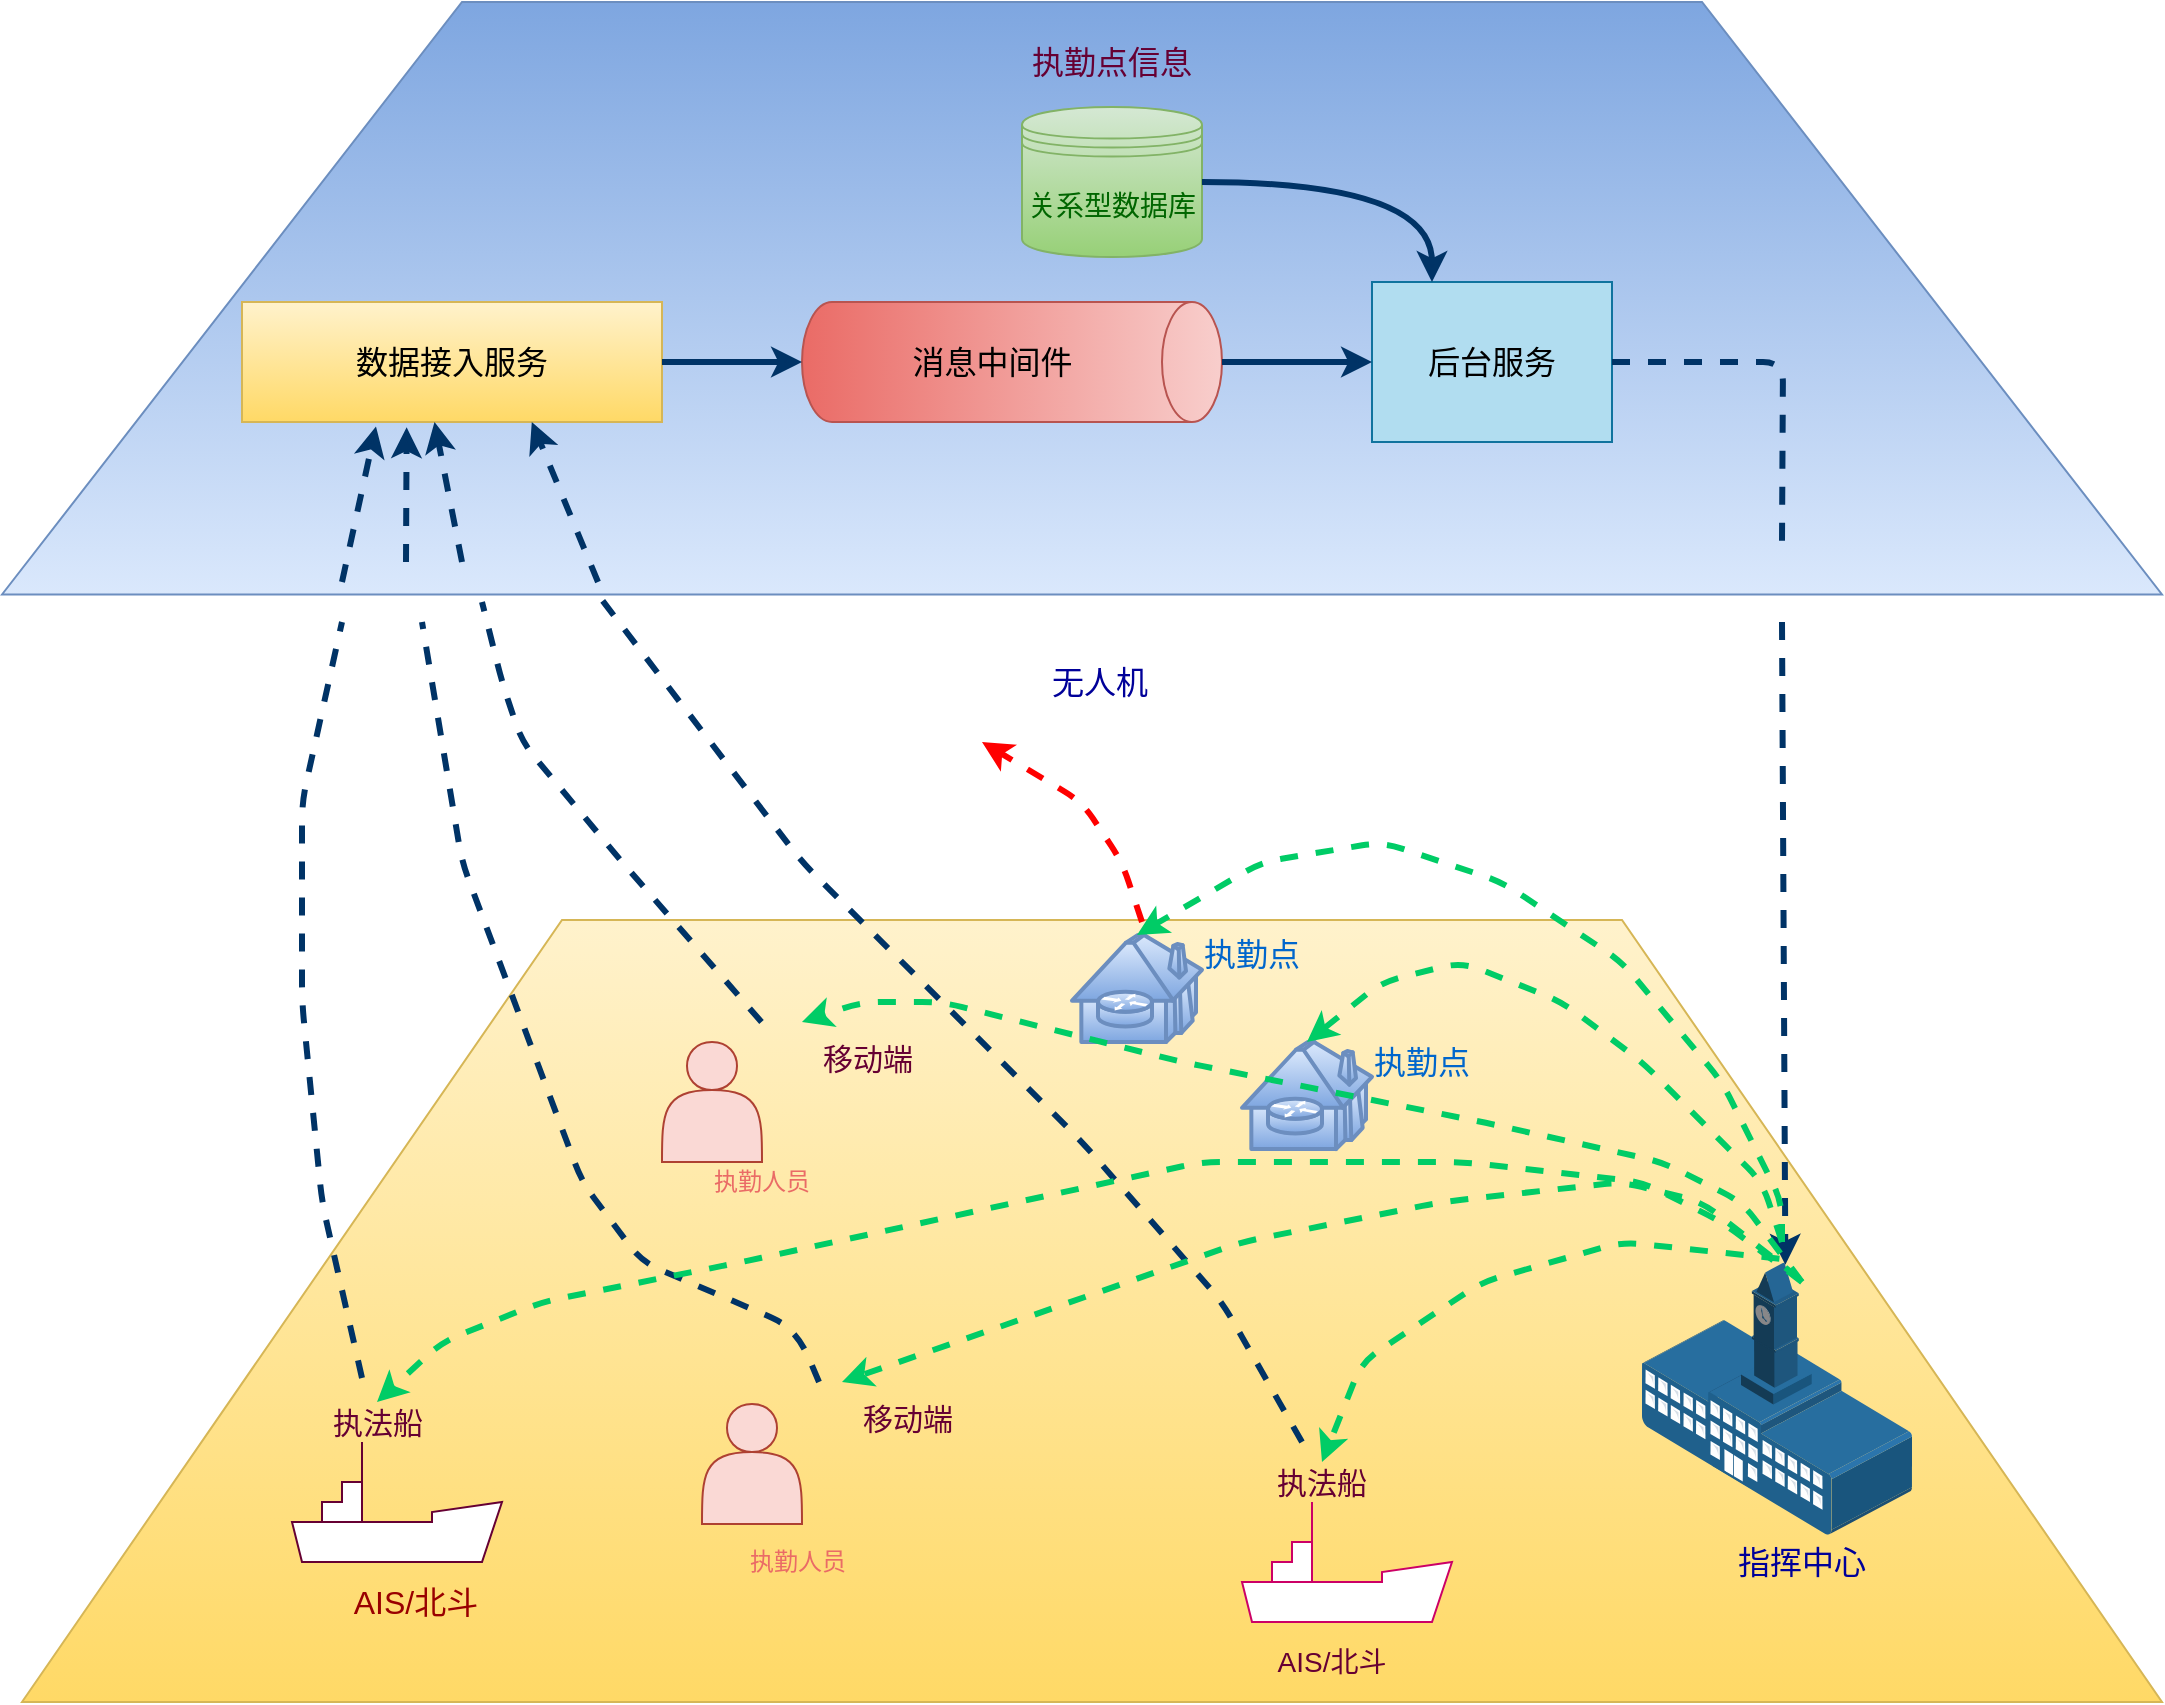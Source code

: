 <mxfile version="14.8.4" type="github">
  <diagram id="prtHgNgQTEPvFCAcTncT" name="Page-1">
    <mxGraphModel dx="1128" dy="1170" grid="1" gridSize="10" guides="1" tooltips="1" connect="1" arrows="1" fold="1" page="1" pageScale="1" pageWidth="827" pageHeight="1169" math="0" shadow="0">
      <root>
        <mxCell id="0" />
        <mxCell id="1" parent="0" />
        <mxCell id="DmJhWEfxrVPuvcuLkCye-24" value="" style="shape=trapezoid;perimeter=trapezoidPerimeter;whiteSpace=wrap;html=1;fixedSize=1;fontSize=14;size=230;fillColor=#dae8fc;strokeColor=#6c8ebf;gradientColor=#7ea6e0;gradientDirection=north;" vertex="1" parent="1">
          <mxGeometry x="830" y="710" width="1080" height="296.25" as="geometry" />
        </mxCell>
        <mxCell id="DmJhWEfxrVPuvcuLkCye-23" value="" style="shape=trapezoid;perimeter=trapezoidPerimeter;whiteSpace=wrap;html=1;fixedSize=1;fontSize=14;size=270;fillColor=#fff2cc;strokeColor=#d6b656;gradientColor=#ffd966;" vertex="1" parent="1">
          <mxGeometry x="840" y="1169" width="1070" height="391" as="geometry" />
        </mxCell>
        <mxCell id="DmJhWEfxrVPuvcuLkCye-19" value="" style="verticalLabelPosition=bottom;outlineConnect=0;align=center;dashed=0;html=1;verticalAlign=top;shape=mxgraph.pid.misc.ship;strokeColor=#660033;" vertex="1" parent="1">
          <mxGeometry x="975" y="1430" width="105" height="60" as="geometry" />
        </mxCell>
        <mxCell id="DmJhWEfxrVPuvcuLkCye-2" value="关系型数据库" style="shape=datastore;whiteSpace=wrap;html=1;fillColor=#d5e8d4;strokeColor=#82b366;gradientColor=#97d077;fontColor=#006600;fontSize=14;" vertex="1" parent="1">
          <mxGeometry x="1340" y="762.5" width="90" height="75" as="geometry" />
        </mxCell>
        <mxCell id="DmJhWEfxrVPuvcuLkCye-4" value="" style="verticalLabelPosition=bottom;outlineConnect=0;align=center;dashed=0;html=1;verticalAlign=top;shape=mxgraph.pid.misc.ship;strokeColor=#CC0066;" vertex="1" parent="1">
          <mxGeometry x="1450" y="1460" width="105" height="60" as="geometry" />
        </mxCell>
        <mxCell id="DmJhWEfxrVPuvcuLkCye-5" value="执勤点信息" style="text;html=1;strokeColor=none;fillColor=none;align=center;verticalAlign=middle;whiteSpace=wrap;rounded=0;fontSize=16;fontColor=#660033;" vertex="1" parent="1">
          <mxGeometry x="1340" y="730" width="90" height="20" as="geometry" />
        </mxCell>
        <mxCell id="DmJhWEfxrVPuvcuLkCye-15" value="数据接入服务" style="rounded=0;whiteSpace=wrap;html=1;fontSize=16;fillColor=#fff2cc;strokeColor=#d6b656;gradientDirection=south;gradientColor=#ffd966;" vertex="1" parent="1">
          <mxGeometry x="950" y="860" width="210" height="60" as="geometry" />
        </mxCell>
        <mxCell id="DmJhWEfxrVPuvcuLkCye-16" value="执法船" style="text;html=1;strokeColor=none;fillColor=none;align=center;verticalAlign=middle;whiteSpace=wrap;rounded=0;fontSize=15;fontColor=#660033;" vertex="1" parent="1">
          <mxGeometry x="992.5" y="1410" width="50" height="20" as="geometry" />
        </mxCell>
        <mxCell id="DmJhWEfxrVPuvcuLkCye-17" value="AIS/北斗" style="text;html=1;strokeColor=none;fillColor=none;align=center;verticalAlign=middle;whiteSpace=wrap;rounded=0;fontSize=16;fontColor=#990000;" vertex="1" parent="1">
          <mxGeometry x="992.5" y="1500" width="87.5" height="20" as="geometry" />
        </mxCell>
        <mxCell id="DmJhWEfxrVPuvcuLkCye-21" value="&amp;nbsp;消息中间件" style="shape=cylinder3;whiteSpace=wrap;html=1;boundedLbl=1;backgroundOutline=1;size=15;fontSize=16;strokeColor=#b85450;gradientColor=#ea6b66;direction=south;fillColor=#f8cecc;rotation=0;" vertex="1" parent="1">
          <mxGeometry x="1230" y="860" width="210" height="60" as="geometry" />
        </mxCell>
        <mxCell id="DmJhWEfxrVPuvcuLkCye-27" value="AIS/北斗" style="text;html=1;strokeColor=none;fillColor=none;align=center;verticalAlign=middle;whiteSpace=wrap;rounded=0;fontSize=14;fontColor=#660033;" vertex="1" parent="1">
          <mxGeometry x="1465" y="1530" width="60" height="20" as="geometry" />
        </mxCell>
        <mxCell id="DmJhWEfxrVPuvcuLkCye-28" value="执法船" style="text;html=1;strokeColor=none;fillColor=none;align=center;verticalAlign=middle;whiteSpace=wrap;rounded=0;fontSize=15;fontColor=#660033;" vertex="1" parent="1">
          <mxGeometry x="1465" y="1440" width="50" height="20" as="geometry" />
        </mxCell>
        <mxCell id="DmJhWEfxrVPuvcuLkCye-37" value="" style="group" vertex="1" connectable="0" parent="1">
          <mxGeometry x="1180" y="1400" width="127.5" height="100" as="geometry" />
        </mxCell>
        <mxCell id="DmJhWEfxrVPuvcuLkCye-38" value="执勤人员" style="text;html=1;strokeColor=none;fillColor=none;align=center;verticalAlign=middle;whiteSpace=wrap;rounded=0;fontColor=#EA6B66;" vertex="1" parent="DmJhWEfxrVPuvcuLkCye-37">
          <mxGeometry x="17.5" y="80" width="60" height="20" as="geometry" />
        </mxCell>
        <mxCell id="DmJhWEfxrVPuvcuLkCye-40" value="移动端" style="text;html=1;strokeColor=none;fillColor=none;align=center;verticalAlign=middle;whiteSpace=wrap;rounded=0;fontSize=15;fontColor=#660033;" vertex="1" parent="DmJhWEfxrVPuvcuLkCye-37">
          <mxGeometry x="77.5" y="7.5" width="50" height="20" as="geometry" />
        </mxCell>
        <mxCell id="DmJhWEfxrVPuvcuLkCye-41" value="" style="shape=actor;whiteSpace=wrap;html=1;fillColor=#fad9d5;strokeColor=#ae4132;" vertex="1" parent="DmJhWEfxrVPuvcuLkCye-37">
          <mxGeometry y="11" width="50" height="60" as="geometry" />
        </mxCell>
        <mxCell id="DmJhWEfxrVPuvcuLkCye-42" value="" style="shape=image;html=1;verticalAlign=top;verticalLabelPosition=bottom;labelBackgroundColor=#ffffff;imageAspect=0;aspect=fixed;image=https://cdn2.iconfinder.com/data/icons/kitchen-appliances-computers-and-electronics/32/Appliances-06-128.png;gradientColor=#ffffff;fontColor=#EA6B66;" vertex="1" parent="DmJhWEfxrVPuvcuLkCye-37">
          <mxGeometry x="41" width="35" height="35" as="geometry" />
        </mxCell>
        <mxCell id="DmJhWEfxrVPuvcuLkCye-46" value="" style="points=[];aspect=fixed;html=1;align=center;shadow=0;dashed=0;image;image=img/lib/allied_telesis/buildings/School_Building.svg;fontSize=14;fontColor=#0F0C0E;strokeColor=#CC0066;fillColor=none;gradientColor=#ffffff;" vertex="1" parent="1">
          <mxGeometry x="1650" y="1340" width="135" height="136.47" as="geometry" />
        </mxCell>
        <mxCell id="DmJhWEfxrVPuvcuLkCye-49" value="后台服务" style="rounded=0;whiteSpace=wrap;html=1;fontSize=16;strokeColor=#10739e;fillColor=#b1ddf0;" vertex="1" parent="1">
          <mxGeometry x="1515" y="850" width="120" height="80" as="geometry" />
        </mxCell>
        <mxCell id="DmJhWEfxrVPuvcuLkCye-55" value="" style="shape=image;html=1;verticalAlign=top;verticalLabelPosition=bottom;labelBackgroundColor=#ffffff;imageAspect=0;aspect=fixed;image=https://cdn1.iconfinder.com/data/icons/innovation-technology-2/512/tech_0011-128.png;fontSize=16;fontColor=#0F0C0E;strokeColor=#CC0066;fillColor=none;gradientColor=#ffffff;" vertex="1" parent="1">
          <mxGeometry x="1220" y="1000" width="128" height="128" as="geometry" />
        </mxCell>
        <mxCell id="DmJhWEfxrVPuvcuLkCye-62" value="" style="endArrow=none;html=1;dashed=1;fontSize=16;fontColor=#0F0C0E;strokeColor=#003366;strokeWidth=3;" edge="1" parent="1">
          <mxGeometry width="50" height="50" relative="1" as="geometry">
            <mxPoint x="1010" y="1398" as="sourcePoint" />
            <mxPoint x="1000" y="1020" as="targetPoint" />
            <Array as="points">
              <mxPoint x="990" y="1310" />
              <mxPoint x="980" y="1210" />
              <mxPoint x="980" y="1110" />
            </Array>
          </mxGeometry>
        </mxCell>
        <mxCell id="DmJhWEfxrVPuvcuLkCye-63" value="" style="endArrow=classic;html=1;dashed=1;fontSize=16;fontColor=#0F0C0E;strokeColor=#003366;strokeWidth=3;entryX=0.319;entryY=1.037;entryDx=0;entryDy=0;entryPerimeter=0;" edge="1" parent="1" target="DmJhWEfxrVPuvcuLkCye-15">
          <mxGeometry width="50" height="50" relative="1" as="geometry">
            <mxPoint x="1000" y="1000" as="sourcePoint" />
            <mxPoint x="970" y="1050" as="targetPoint" />
          </mxGeometry>
        </mxCell>
        <mxCell id="DmJhWEfxrVPuvcuLkCye-64" value="" style="endArrow=none;html=1;dashed=1;fontSize=16;fontColor=#0F0C0E;strokeColor=#003366;strokeWidth=3;" edge="1" parent="1">
          <mxGeometry width="50" height="50" relative="1" as="geometry">
            <mxPoint x="1480" y="1430" as="sourcePoint" />
            <mxPoint x="1130" y="1009" as="targetPoint" />
            <Array as="points">
              <mxPoint x="1440" y="1360" />
              <mxPoint x="1370" y="1280" />
              <mxPoint x="1230" y="1140" />
            </Array>
          </mxGeometry>
        </mxCell>
        <mxCell id="DmJhWEfxrVPuvcuLkCye-65" value="" style="endArrow=classic;html=1;dashed=1;fontSize=16;fontColor=#0F0C0E;strokeColor=#003366;strokeWidth=3;entryX=0.69;entryY=1;entryDx=0;entryDy=0;entryPerimeter=0;" edge="1" parent="1" target="DmJhWEfxrVPuvcuLkCye-15">
          <mxGeometry width="50" height="50" relative="1" as="geometry">
            <mxPoint x="1128" y="1000" as="sourcePoint" />
            <mxPoint x="1104" y="930" as="targetPoint" />
          </mxGeometry>
        </mxCell>
        <mxCell id="DmJhWEfxrVPuvcuLkCye-66" value="" style="endArrow=none;html=1;dashed=1;fontSize=16;fontColor=#0F0C0E;strokeColor=#003366;strokeWidth=3;exitX=0.25;exitY=0;exitDx=0;exitDy=0;" edge="1" parent="1" source="DmJhWEfxrVPuvcuLkCye-8">
          <mxGeometry width="50" height="50" relative="1" as="geometry">
            <mxPoint x="1190" y="1220" as="sourcePoint" />
            <mxPoint x="1070" y="1010" as="targetPoint" />
            <Array as="points">
              <mxPoint x="1140" y="1140" />
              <mxPoint x="1090" y="1080" />
              <mxPoint x="1080" y="1050" />
            </Array>
          </mxGeometry>
        </mxCell>
        <mxCell id="DmJhWEfxrVPuvcuLkCye-68" value="" style="endArrow=classic;html=1;dashed=1;fontSize=16;fontColor=#0F0C0E;strokeColor=#003366;strokeWidth=3;" edge="1" parent="1">
          <mxGeometry width="50" height="50" relative="1" as="geometry">
            <mxPoint x="1060" y="990" as="sourcePoint" />
            <mxPoint x="1046.25" y="920" as="targetPoint" />
            <Array as="points" />
          </mxGeometry>
        </mxCell>
        <mxCell id="DmJhWEfxrVPuvcuLkCye-72" value="" style="endArrow=none;html=1;dashed=1;fontSize=16;fontColor=#0F0C0E;strokeColor=#003366;strokeWidth=3;exitX=0.5;exitY=0;exitDx=0;exitDy=0;" edge="1" parent="1" source="DmJhWEfxrVPuvcuLkCye-42">
          <mxGeometry width="50" height="50" relative="1" as="geometry">
            <mxPoint x="900" y="1130" as="sourcePoint" />
            <mxPoint x="1040" y="1020" as="targetPoint" />
            <Array as="points">
              <mxPoint x="1230" y="1380" />
              <mxPoint x="1220" y="1370" />
              <mxPoint x="1150" y="1340" />
              <mxPoint x="1120" y="1300" />
              <mxPoint x="1060" y="1140" />
            </Array>
          </mxGeometry>
        </mxCell>
        <mxCell id="DmJhWEfxrVPuvcuLkCye-73" value="" style="endArrow=classic;html=1;dashed=1;fontSize=16;fontColor=#0F0C0E;strokeColor=#003366;strokeWidth=3;entryX=0.392;entryY=1.044;entryDx=0;entryDy=0;entryPerimeter=0;" edge="1" parent="1" target="DmJhWEfxrVPuvcuLkCye-15">
          <mxGeometry width="50" height="50" relative="1" as="geometry">
            <mxPoint x="1032" y="990" as="sourcePoint" />
            <mxPoint x="960" y="1060" as="targetPoint" />
          </mxGeometry>
        </mxCell>
        <mxCell id="DmJhWEfxrVPuvcuLkCye-75" value="" style="endArrow=classic;html=1;fontSize=16;fontColor=#0F0C0E;strokeColor=#003366;strokeWidth=3;entryX=0.5;entryY=1;entryDx=0;entryDy=0;entryPerimeter=0;exitX=1;exitY=0.5;exitDx=0;exitDy=0;" edge="1" parent="1" source="DmJhWEfxrVPuvcuLkCye-15" target="DmJhWEfxrVPuvcuLkCye-21">
          <mxGeometry width="50" height="50" relative="1" as="geometry">
            <mxPoint x="850" y="1110" as="sourcePoint" />
            <mxPoint x="900" y="1060" as="targetPoint" />
          </mxGeometry>
        </mxCell>
        <mxCell id="DmJhWEfxrVPuvcuLkCye-76" value="" style="endArrow=classic;html=1;fontSize=16;fontColor=#0F0C0E;strokeColor=#003366;strokeWidth=3;entryX=0;entryY=0.5;entryDx=0;entryDy=0;exitX=0.5;exitY=0;exitDx=0;exitDy=0;exitPerimeter=0;" edge="1" parent="1" source="DmJhWEfxrVPuvcuLkCye-21" target="DmJhWEfxrVPuvcuLkCye-49">
          <mxGeometry width="50" height="50" relative="1" as="geometry">
            <mxPoint x="880" y="1140" as="sourcePoint" />
            <mxPoint x="930" y="1090" as="targetPoint" />
          </mxGeometry>
        </mxCell>
        <mxCell id="DmJhWEfxrVPuvcuLkCye-78" value="" style="endArrow=classic;html=1;fontSize=16;fontColor=#0F0C0E;strokeColor=#003366;strokeWidth=3;entryX=0.25;entryY=0;entryDx=0;entryDy=0;edgeStyle=orthogonalEdgeStyle;curved=1;" edge="1" parent="1" source="DmJhWEfxrVPuvcuLkCye-2" target="DmJhWEfxrVPuvcuLkCye-49">
          <mxGeometry width="50" height="50" relative="1" as="geometry">
            <mxPoint x="1760" y="800" as="sourcePoint" />
            <mxPoint x="1810" y="750" as="targetPoint" />
          </mxGeometry>
        </mxCell>
        <mxCell id="DmJhWEfxrVPuvcuLkCye-82" value="" style="shape=mxgraph.cisco.buildings.telecommuter_house;html=1;pointerEvents=1;dashed=0;fillColor=#dae8fc;strokeColor=#6c8ebf;strokeWidth=2;verticalLabelPosition=bottom;verticalAlign=top;align=center;outlineConnect=0;fontSize=16;gradientColor=#7ea6e0;" vertex="1" parent="1">
          <mxGeometry x="1450" y="1230" width="65" height="53.53" as="geometry" />
        </mxCell>
        <mxCell id="DmJhWEfxrVPuvcuLkCye-83" value="" style="shape=mxgraph.cisco.buildings.telecommuter_house;html=1;pointerEvents=1;dashed=0;fillColor=#dae8fc;strokeColor=#6c8ebf;strokeWidth=2;verticalLabelPosition=bottom;verticalAlign=top;align=center;outlineConnect=0;fontSize=16;gradientColor=#7ea6e0;" vertex="1" parent="1">
          <mxGeometry x="1365" y="1176.47" width="65" height="53.53" as="geometry" />
        </mxCell>
        <mxCell id="DmJhWEfxrVPuvcuLkCye-84" value="" style="endArrow=none;html=1;fontSize=16;fontColor=#0F0C0E;strokeColor=#003366;strokeWidth=3;exitX=1;exitY=0.5;exitDx=0;exitDy=0;edgeStyle=orthogonalEdgeStyle;dashed=1;" edge="1" parent="1" source="DmJhWEfxrVPuvcuLkCye-49">
          <mxGeometry width="50" height="50" relative="1" as="geometry">
            <mxPoint x="1850" y="1170" as="sourcePoint" />
            <mxPoint x="1720" y="980" as="targetPoint" />
          </mxGeometry>
        </mxCell>
        <mxCell id="DmJhWEfxrVPuvcuLkCye-86" value="" style="endArrow=classic;html=1;dashed=1;fontSize=16;fontColor=#0F0C0E;strokeColor=#003366;strokeWidth=3;entryX=0.531;entryY=0.01;entryDx=0;entryDy=0;entryPerimeter=0;" edge="1" parent="1" target="DmJhWEfxrVPuvcuLkCye-46">
          <mxGeometry width="50" height="50" relative="1" as="geometry">
            <mxPoint x="1720" y="1020" as="sourcePoint" />
            <mxPoint x="1900" y="1160" as="targetPoint" />
          </mxGeometry>
        </mxCell>
        <mxCell id="DmJhWEfxrVPuvcuLkCye-89" value="" style="endArrow=classic;html=1;dashed=1;fontSize=16;fontColor=#0F0C0E;strokeColor=#00CC66;strokeWidth=3;entryX=0.5;entryY=0;entryDx=0;entryDy=0;entryPerimeter=0;" edge="1" parent="1" target="DmJhWEfxrVPuvcuLkCye-82">
          <mxGeometry width="50" height="50" relative="1" as="geometry">
            <mxPoint x="1720" y="1330" as="sourcePoint" />
            <mxPoint x="1570" y="1200" as="targetPoint" />
            <Array as="points">
              <mxPoint x="1710" y="1300" />
              <mxPoint x="1680" y="1270" />
              <mxPoint x="1650" y="1240" />
              <mxPoint x="1610" y="1210" />
              <mxPoint x="1560" y="1190" />
              <mxPoint x="1520" y="1200" />
            </Array>
          </mxGeometry>
        </mxCell>
        <mxCell id="DmJhWEfxrVPuvcuLkCye-90" value="" style="endArrow=classic;html=1;dashed=1;fontSize=16;fontColor=#0F0C0E;strokeColor=#00CC66;strokeWidth=3;entryX=0.5;entryY=0;entryDx=0;entryDy=0;entryPerimeter=0;" edge="1" parent="1" target="DmJhWEfxrVPuvcuLkCye-83">
          <mxGeometry width="50" height="50" relative="1" as="geometry">
            <mxPoint x="1720" y="1330" as="sourcePoint" />
            <mxPoint x="1492.5" y="1240" as="targetPoint" />
            <Array as="points">
              <mxPoint x="1720" y="1310" />
              <mxPoint x="1690" y="1250" />
              <mxPoint x="1640" y="1190" />
              <mxPoint x="1580" y="1150" />
              <mxPoint x="1520" y="1130" />
              <mxPoint x="1460" y="1140" />
            </Array>
          </mxGeometry>
        </mxCell>
        <mxCell id="DmJhWEfxrVPuvcuLkCye-92" value="" style="endArrow=classic;html=1;dashed=1;fontSize=16;fontColor=#0F0C0E;strokeColor=#00CC66;strokeWidth=3;entryX=0.5;entryY=0;entryDx=0;entryDy=0;exitX=0.509;exitY=-0.012;exitDx=0;exitDy=0;exitPerimeter=0;" edge="1" parent="1" source="DmJhWEfxrVPuvcuLkCye-46" target="DmJhWEfxrVPuvcuLkCye-28">
          <mxGeometry width="50" height="50" relative="1" as="geometry">
            <mxPoint x="1710" y="1650" as="sourcePoint" />
            <mxPoint x="1760" y="1600" as="targetPoint" />
            <Array as="points">
              <mxPoint x="1640" y="1330" />
              <mxPoint x="1570" y="1350" />
              <mxPoint x="1510" y="1390" />
            </Array>
          </mxGeometry>
        </mxCell>
        <mxCell id="DmJhWEfxrVPuvcuLkCye-93" value="" style="endArrow=classic;html=1;dashed=1;fontSize=16;fontColor=#0F0C0E;strokeColor=#00CC66;strokeWidth=3;exitX=0.509;exitY=-0.012;exitDx=0;exitDy=0;exitPerimeter=0;" edge="1" parent="1">
          <mxGeometry width="50" height="50" relative="1" as="geometry">
            <mxPoint x="1728.715" y="1348.362" as="sourcePoint" />
            <mxPoint x="1250" y="1400" as="targetPoint" />
            <Array as="points">
              <mxPoint x="1680" y="1310" />
              <mxPoint x="1640" y="1300" />
              <mxPoint x="1550" y="1310" />
              <mxPoint x="1450" y="1330" />
            </Array>
          </mxGeometry>
        </mxCell>
        <mxCell id="DmJhWEfxrVPuvcuLkCye-94" value="" style="endArrow=classic;html=1;dashed=1;fontSize=16;fontColor=#0F0C0E;strokeColor=#00CC66;strokeWidth=3;" edge="1" parent="1">
          <mxGeometry width="50" height="50" relative="1" as="geometry">
            <mxPoint x="1730" y="1350" as="sourcePoint" />
            <mxPoint x="1230" y="1220" as="targetPoint" />
            <Array as="points">
              <mxPoint x="1700" y="1310" />
              <mxPoint x="1660" y="1290" />
              <mxPoint x="1570" y="1270" />
              <mxPoint x="1420" y="1240" />
              <mxPoint x="1300" y="1210" />
              <mxPoint x="1260" y="1210" />
            </Array>
          </mxGeometry>
        </mxCell>
        <mxCell id="DmJhWEfxrVPuvcuLkCye-95" value="" style="endArrow=classic;html=1;dashed=1;fontSize=16;fontColor=#0F0C0E;strokeColor=#00CC66;strokeWidth=3;entryX=0.5;entryY=0;entryDx=0;entryDy=0;" edge="1" parent="1" target="DmJhWEfxrVPuvcuLkCye-16">
          <mxGeometry width="50" height="50" relative="1" as="geometry">
            <mxPoint x="1730" y="1350" as="sourcePoint" />
            <mxPoint x="1250" y="1420" as="targetPoint" />
            <Array as="points">
              <mxPoint x="1690" y="1320" />
              <mxPoint x="1650" y="1300" />
              <mxPoint x="1560" y="1290" />
              <mxPoint x="1430" y="1290" />
              <mxPoint x="1200" y="1340" />
              <mxPoint x="1100" y="1360" />
              <mxPoint x="1050" y="1380" />
            </Array>
          </mxGeometry>
        </mxCell>
        <mxCell id="DmJhWEfxrVPuvcuLkCye-96" value="" style="endArrow=classic;html=1;dashed=1;fontSize=16;fontColor=#0F0C0E;strokeWidth=3;strokeColor=#FF0000;" edge="1" parent="1">
          <mxGeometry width="50" height="50" relative="1" as="geometry">
            <mxPoint x="1400" y="1170" as="sourcePoint" />
            <mxPoint x="1320" y="1080" as="targetPoint" />
            <Array as="points">
              <mxPoint x="1390" y="1140" />
              <mxPoint x="1370" y="1110" />
            </Array>
          </mxGeometry>
        </mxCell>
        <mxCell id="DmJhWEfxrVPuvcuLkCye-97" value="执勤点" style="text;html=1;strokeColor=none;fillColor=none;align=center;verticalAlign=middle;whiteSpace=wrap;rounded=0;fontSize=16;fontColor=#0066CC;" vertex="1" parent="1">
          <mxGeometry x="1430" y="1176" width="50" height="20" as="geometry" />
        </mxCell>
        <mxCell id="DmJhWEfxrVPuvcuLkCye-98" value="执勤点" style="text;html=1;strokeColor=none;fillColor=none;align=center;verticalAlign=middle;whiteSpace=wrap;rounded=0;fontSize=16;fontColor=#0066CC;" vertex="1" parent="1">
          <mxGeometry x="1515" y="1230" width="50" height="20" as="geometry" />
        </mxCell>
        <mxCell id="DmJhWEfxrVPuvcuLkCye-99" value="指挥中心" style="text;html=1;strokeColor=none;fillColor=none;align=center;verticalAlign=middle;whiteSpace=wrap;rounded=0;fontSize=16;fontColor=#000099;" vertex="1" parent="1">
          <mxGeometry x="1690" y="1480" width="80" height="20" as="geometry" />
        </mxCell>
        <mxCell id="DmJhWEfxrVPuvcuLkCye-100" value="无人机" style="text;html=1;strokeColor=none;fillColor=none;align=center;verticalAlign=middle;whiteSpace=wrap;rounded=0;fontSize=16;fontColor=#000099;" vertex="1" parent="1">
          <mxGeometry x="1348" y="1040" width="62" height="20" as="geometry" />
        </mxCell>
        <mxCell id="DmJhWEfxrVPuvcuLkCye-32" value="执勤人员" style="text;html=1;strokeColor=none;fillColor=none;align=center;verticalAlign=middle;whiteSpace=wrap;rounded=0;fontColor=#EA6B66;" vertex="1" parent="1">
          <mxGeometry x="1180" y="1290" width="60" height="20" as="geometry" />
        </mxCell>
        <mxCell id="DmJhWEfxrVPuvcuLkCye-33" value="" style="group" vertex="1" connectable="0" parent="1">
          <mxGeometry x="1160" y="1220" width="127.5" height="70" as="geometry" />
        </mxCell>
        <mxCell id="DmJhWEfxrVPuvcuLkCye-12" value="移动端" style="text;html=1;strokeColor=none;fillColor=none;align=center;verticalAlign=middle;whiteSpace=wrap;rounded=0;fontSize=15;fontColor=#660033;" vertex="1" parent="DmJhWEfxrVPuvcuLkCye-33">
          <mxGeometry x="77.5" y="7.5" width="50" height="20" as="geometry" />
        </mxCell>
        <mxCell id="DmJhWEfxrVPuvcuLkCye-10" value="" style="shape=actor;whiteSpace=wrap;html=1;fillColor=#fad9d5;strokeColor=#ae4132;" vertex="1" parent="DmJhWEfxrVPuvcuLkCye-33">
          <mxGeometry y="10" width="50" height="60" as="geometry" />
        </mxCell>
        <mxCell id="DmJhWEfxrVPuvcuLkCye-8" value="" style="shape=image;html=1;verticalAlign=top;verticalLabelPosition=bottom;labelBackgroundColor=#ffffff;imageAspect=0;aspect=fixed;image=https://cdn2.iconfinder.com/data/icons/kitchen-appliances-computers-and-electronics/32/Appliances-06-128.png;gradientColor=#ffffff;fontColor=#EA6B66;" vertex="1" parent="DmJhWEfxrVPuvcuLkCye-33">
          <mxGeometry x="41" width="35" height="35" as="geometry" />
        </mxCell>
      </root>
    </mxGraphModel>
  </diagram>
</mxfile>
